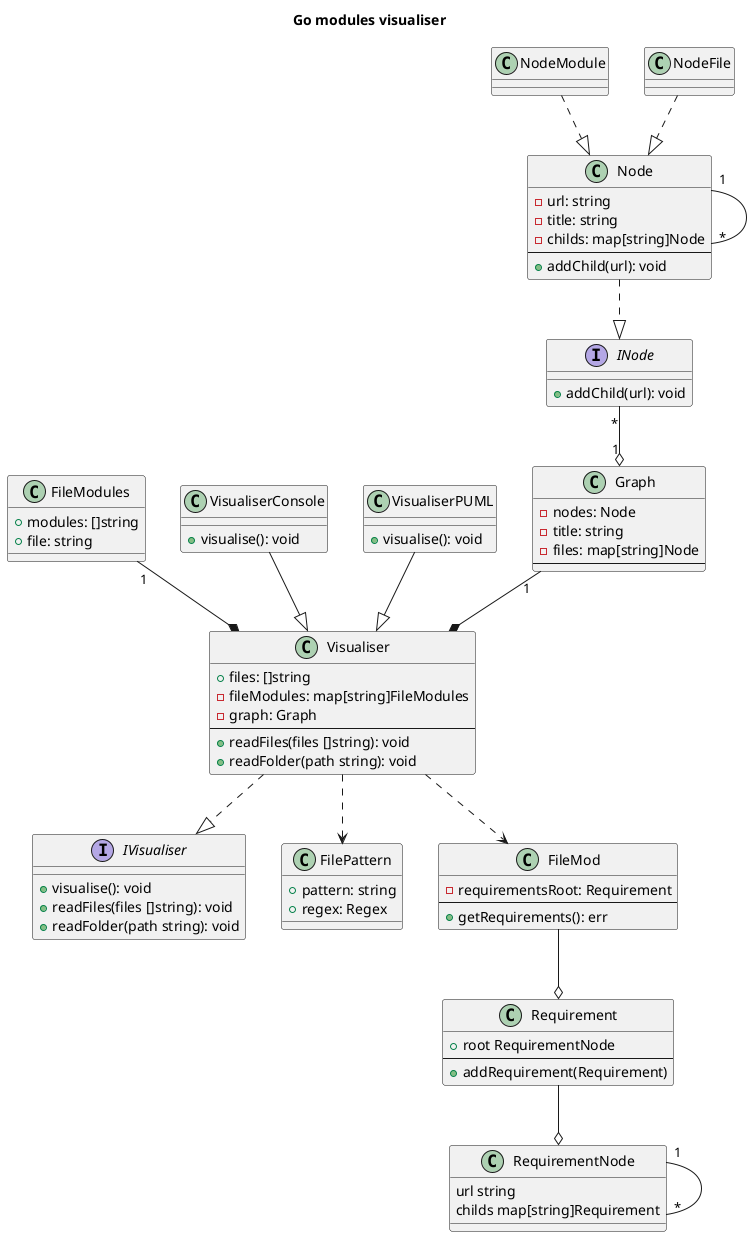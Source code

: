 @startuml ModulesVisualiser

title "Go modules visualiser"

interface IVisualiser {
    + visualise(): void
    + readFiles(files []string): void
    + readFolder(path string): void
}

class FileModules {
    + modules: []string
    + file: string
}

class Visualiser {
    + files: []string
    - fileModules: map[string]FileModules
    - graph: Graph
    --
    + readFiles(files []string): void
    + readFolder(path string): void
}

class VisualiserConsole {
    + visualise(): void
}

class VisualiserPUML {
    + visualise(): void
}


interface INode {
    + addChild(url): void
}

class Node {
    - url: string
    - title: string
    - childs: map[string]Node
    --
    + addChild(url): void
}

class NodeModule {
}

class NodeFile {
}

class FilePattern {
    + pattern: string
    + regex: Regex
}

class RequirementNode {
    url string
    childs map[string]Requirement
}

class Requirement {
    + root RequirementNode
    --
    + addRequirement(Requirement)
}


class FileMod {
    - requirementsRoot: Requirement
    --
    + getRequirements(): err
}

class Graph {
    - nodes: Node
    - title: string
    - files: map[string]Node
    --
}

Node ..|> INode
VisualiserConsole --|> Visualiser
VisualiserPUML --|> Visualiser
Visualiser ..|> IVisualiser
Visualiser ..> FilePattern
INode "*" --o "1" Graph
Node "1" -- "*" Node
NodeModule ..|> Node
NodeFile ..|> Node
Graph "1" --* Visualiser
FileModules "1" --* Visualiser
Visualiser ..> FileMod

RequirementNode "1" -- "*" RequirementNode
Requirement --o RequirementNode
FileMod --o Requirement


@enduml